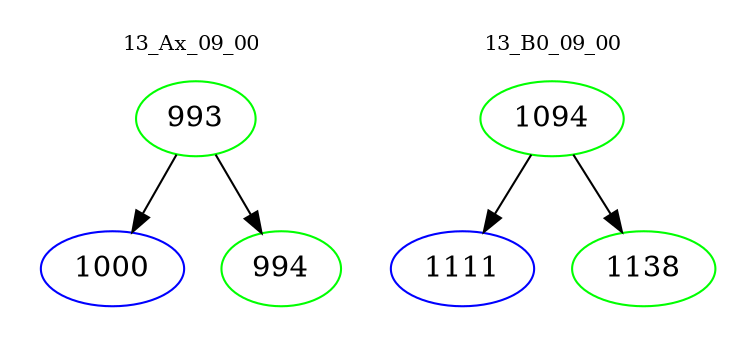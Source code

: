 digraph{
subgraph cluster_0 {
color = white
label = "13_Ax_09_00";
fontsize=10;
T0_993 [label="993", color="green"]
T0_993 -> T0_1000 [color="black"]
T0_1000 [label="1000", color="blue"]
T0_993 -> T0_994 [color="black"]
T0_994 [label="994", color="green"]
}
subgraph cluster_1 {
color = white
label = "13_B0_09_00";
fontsize=10;
T1_1094 [label="1094", color="green"]
T1_1094 -> T1_1111 [color="black"]
T1_1111 [label="1111", color="blue"]
T1_1094 -> T1_1138 [color="black"]
T1_1138 [label="1138", color="green"]
}
}

